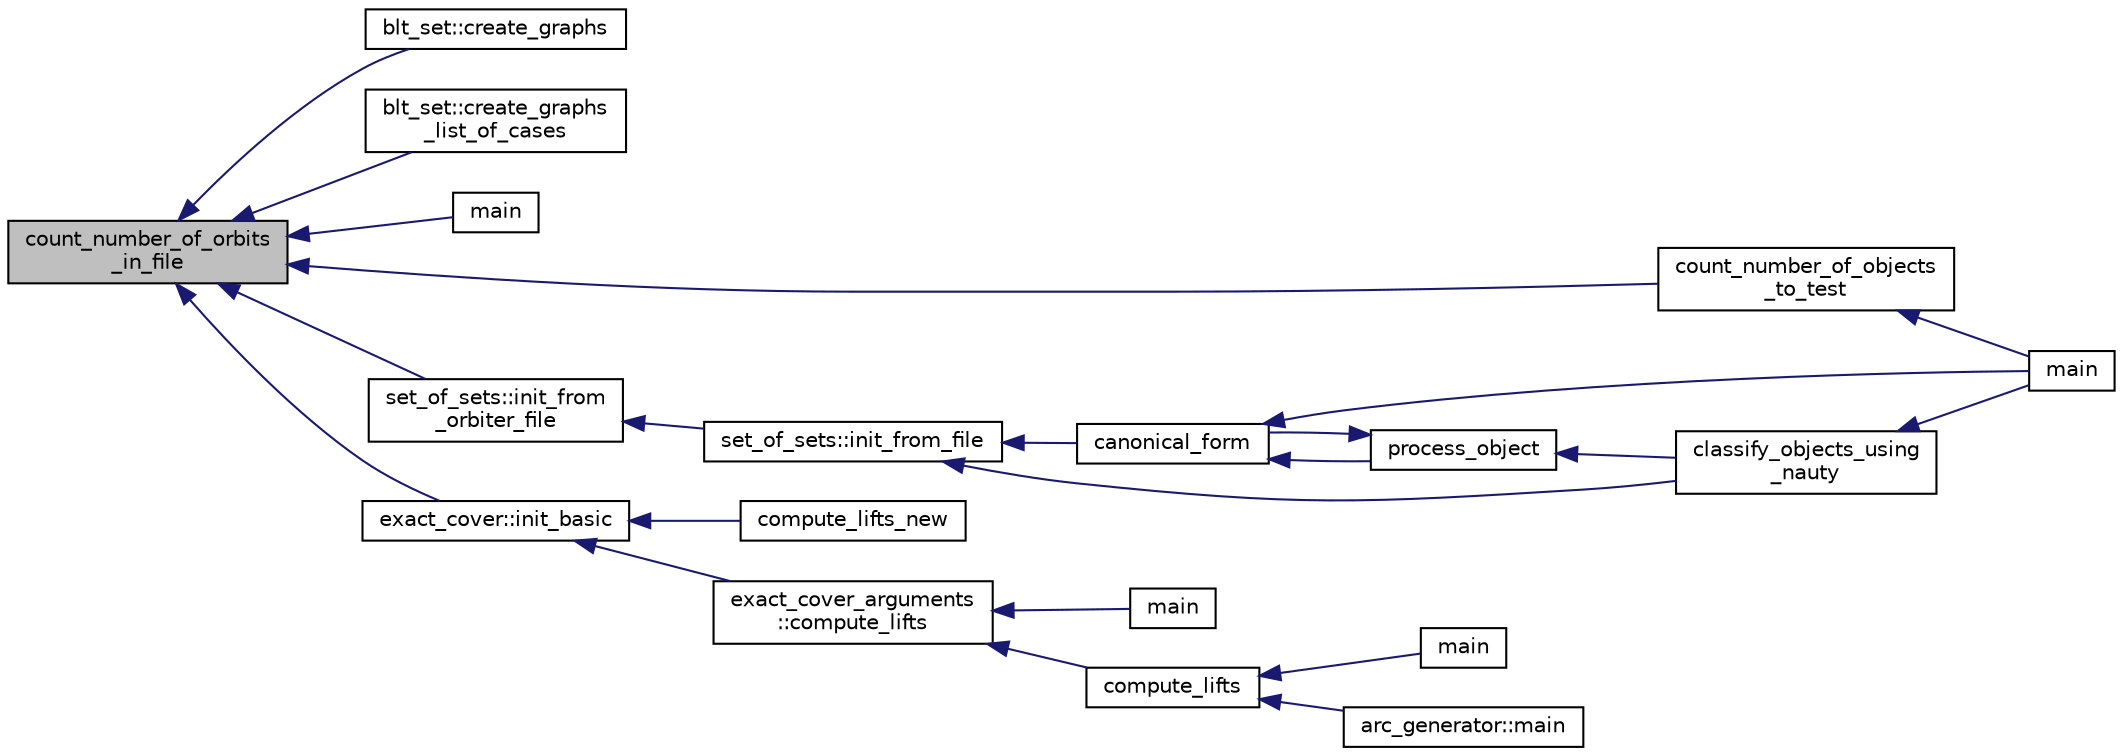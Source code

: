 digraph "count_number_of_orbits_in_file"
{
  edge [fontname="Helvetica",fontsize="10",labelfontname="Helvetica",labelfontsize="10"];
  node [fontname="Helvetica",fontsize="10",shape=record];
  rankdir="LR";
  Node313 [label="count_number_of_orbits\l_in_file",height=0.2,width=0.4,color="black", fillcolor="grey75", style="filled", fontcolor="black"];
  Node313 -> Node314 [dir="back",color="midnightblue",fontsize="10",style="solid",fontname="Helvetica"];
  Node314 [label="blt_set::create_graphs",height=0.2,width=0.4,color="black", fillcolor="white", style="filled",URL="$d1/d3d/classblt__set.html#a3f1d4a8ed15875c47b327949f26a4533"];
  Node313 -> Node315 [dir="back",color="midnightblue",fontsize="10",style="solid",fontname="Helvetica"];
  Node315 [label="blt_set::create_graphs\l_list_of_cases",height=0.2,width=0.4,color="black", fillcolor="white", style="filled",URL="$d1/d3d/classblt__set.html#a91ad531d4154bd887182dbd6121476f3"];
  Node313 -> Node316 [dir="back",color="midnightblue",fontsize="10",style="solid",fontname="Helvetica"];
  Node316 [label="main",height=0.2,width=0.4,color="black", fillcolor="white", style="filled",URL="$d7/d29/process___p_g_8_c.html#a3c04138a5bfe5d72780bb7e82a18e627"];
  Node313 -> Node317 [dir="back",color="midnightblue",fontsize="10",style="solid",fontname="Helvetica"];
  Node317 [label="count_number_of_objects\l_to_test",height=0.2,width=0.4,color="black", fillcolor="white", style="filled",URL="$d0/de6/projective__space__main_8_c.html#a923a4bce2e1f307455c3d7333ea2e419"];
  Node317 -> Node318 [dir="back",color="midnightblue",fontsize="10",style="solid",fontname="Helvetica"];
  Node318 [label="main",height=0.2,width=0.4,color="black", fillcolor="white", style="filled",URL="$d0/de6/projective__space__main_8_c.html#a3c04138a5bfe5d72780bb7e82a18e627"];
  Node313 -> Node319 [dir="back",color="midnightblue",fontsize="10",style="solid",fontname="Helvetica"];
  Node319 [label="set_of_sets::init_from\l_orbiter_file",height=0.2,width=0.4,color="black", fillcolor="white", style="filled",URL="$da/dd6/classset__of__sets.html#a0659335f54a3b9109b4986483b53470b"];
  Node319 -> Node320 [dir="back",color="midnightblue",fontsize="10",style="solid",fontname="Helvetica"];
  Node320 [label="set_of_sets::init_from_file",height=0.2,width=0.4,color="black", fillcolor="white", style="filled",URL="$da/dd6/classset__of__sets.html#af1a1e4d1f577a86ff3a89b70d0f08f16"];
  Node320 -> Node321 [dir="back",color="midnightblue",fontsize="10",style="solid",fontname="Helvetica"];
  Node321 [label="canonical_form",height=0.2,width=0.4,color="black", fillcolor="white", style="filled",URL="$d0/de6/projective__space__main_8_c.html#a5f0f6b71cd402c5b41240c420e533e60"];
  Node321 -> Node318 [dir="back",color="midnightblue",fontsize="10",style="solid",fontname="Helvetica"];
  Node321 -> Node322 [dir="back",color="midnightblue",fontsize="10",style="solid",fontname="Helvetica"];
  Node322 [label="process_object",height=0.2,width=0.4,color="black", fillcolor="white", style="filled",URL="$d0/de6/projective__space__main_8_c.html#a63a6b06bd2a9a9c50ed710271f4d5530"];
  Node322 -> Node321 [dir="back",color="midnightblue",fontsize="10",style="solid",fontname="Helvetica"];
  Node322 -> Node323 [dir="back",color="midnightblue",fontsize="10",style="solid",fontname="Helvetica"];
  Node323 [label="classify_objects_using\l_nauty",height=0.2,width=0.4,color="black", fillcolor="white", style="filled",URL="$d0/de6/projective__space__main_8_c.html#a32275eacc4bdda93b2b34c2a9217a088"];
  Node323 -> Node318 [dir="back",color="midnightblue",fontsize="10",style="solid",fontname="Helvetica"];
  Node320 -> Node323 [dir="back",color="midnightblue",fontsize="10",style="solid",fontname="Helvetica"];
  Node313 -> Node324 [dir="back",color="midnightblue",fontsize="10",style="solid",fontname="Helvetica"];
  Node324 [label="exact_cover::init_basic",height=0.2,width=0.4,color="black", fillcolor="white", style="filled",URL="$df/d94/classexact__cover.html#a188961cda99906946f33aea0bef3c6ce"];
  Node324 -> Node325 [dir="back",color="midnightblue",fontsize="10",style="solid",fontname="Helvetica"];
  Node325 [label="compute_lifts_new",height=0.2,width=0.4,color="black", fillcolor="white", style="filled",URL="$d0/d76/tl__algebra__and__number__theory_8h.html#a7572cd3732ca8df324632282e9002dc4"];
  Node324 -> Node326 [dir="back",color="midnightblue",fontsize="10",style="solid",fontname="Helvetica"];
  Node326 [label="exact_cover_arguments\l::compute_lifts",height=0.2,width=0.4,color="black", fillcolor="white", style="filled",URL="$d3/dae/classexact__cover__arguments.html#ab0cdb09a17201c89aa9f83bd511dbbf7"];
  Node326 -> Node327 [dir="back",color="midnightblue",fontsize="10",style="solid",fontname="Helvetica"];
  Node327 [label="main",height=0.2,width=0.4,color="black", fillcolor="white", style="filled",URL="$dc/df8/spread__classify_8_c.html#a217dbf8b442f20279ea00b898af96f52"];
  Node326 -> Node328 [dir="back",color="midnightblue",fontsize="10",style="solid",fontname="Helvetica"];
  Node328 [label="compute_lifts",height=0.2,width=0.4,color="black", fillcolor="white", style="filled",URL="$d0/d76/tl__algebra__and__number__theory_8h.html#a82fe3b66a6f9d9075eb8847d7bfe556b"];
  Node328 -> Node329 [dir="back",color="midnightblue",fontsize="10",style="solid",fontname="Helvetica"];
  Node329 [label="main",height=0.2,width=0.4,color="black", fillcolor="white", style="filled",URL="$d1/d5e/blt__main_8_c.html#a217dbf8b442f20279ea00b898af96f52"];
  Node328 -> Node330 [dir="back",color="midnightblue",fontsize="10",style="solid",fontname="Helvetica"];
  Node330 [label="arc_generator::main",height=0.2,width=0.4,color="black", fillcolor="white", style="filled",URL="$d4/d21/classarc__generator.html#ad80140b51b165dad1fe6ab232be7829a"];
}
